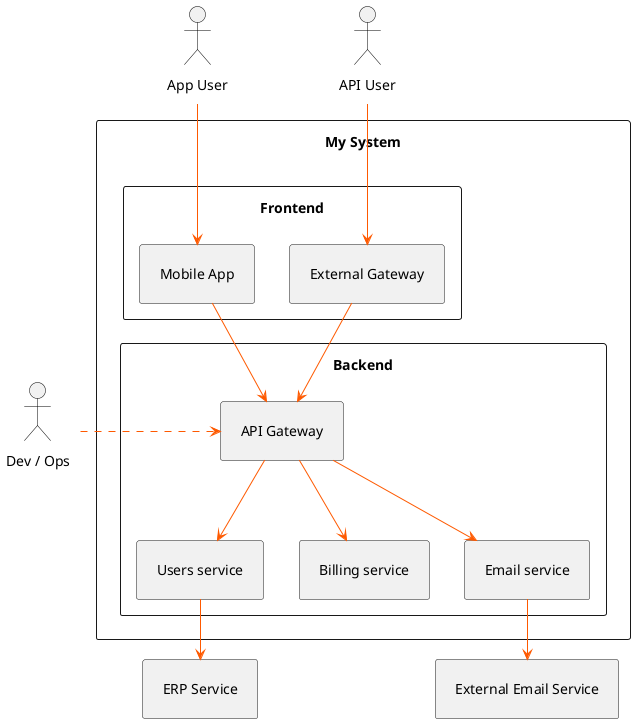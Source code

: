 @startuml
skinparam Padding 10
skinparam ArrowColor #fe5900
skinparam ActorBorderColor black

actor "Dev / Ops" as devops
actor "App User" as user1
actor "API User" as user2


' System services
rectangle "My System" {

    rectangle "Frontend" as frontend {
        rectangle "Mobile App" as app
        rectangle "External Gateway" as ext
    }

    rectangle "Backend" as backend {
        rectangle "API Gateway" as api
        rectangle "Users service" as users
        rectangle "Billing service" as billing
        rectangle "Email service" as email
    }
}

' External services
rectangle "External Email Service" as extmail
rectangle "ERP Service" as erp

' Relations
user1 -d-> app
user2 -d-> ext

app --> api
ext -d-> api

api --> email
api --> users
api --> billing

email --> extmail
users --> erp

devops .r.> api
@enduml
